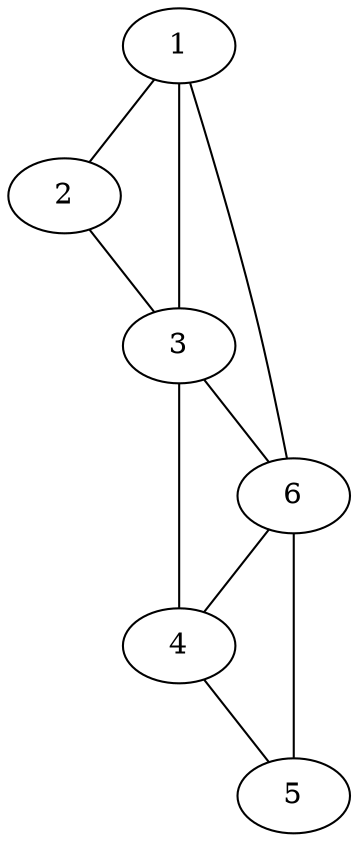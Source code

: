 graph {
    1 -- 2 [weight=10]
    1 -- 3 [weight=15]
    1 -- 6 [weight=5]
    2 -- 3 [weight=7]
    3 -- 4 [weight=7]
    3 -- 6 [weight=10]
    4 -- 5 [weight=7]
    6 -- 4 [weight=5]
    5 -- 6 [weight=13]
}